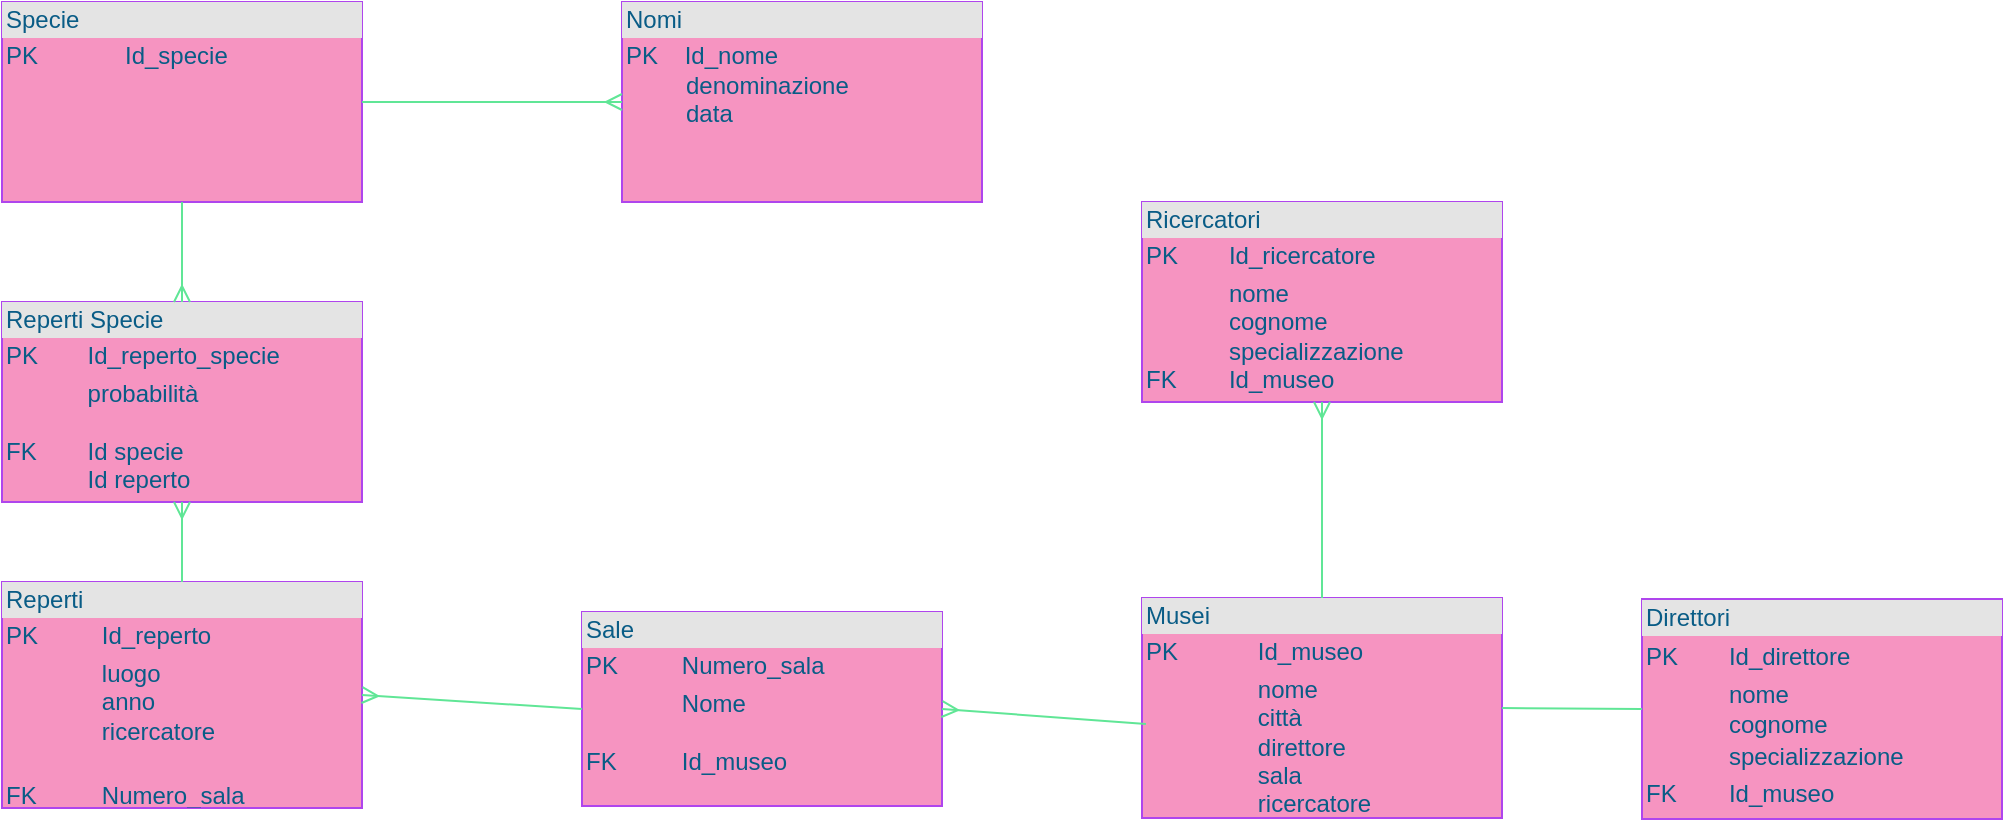 <mxfile version="13.9.9" type="github">
  <diagram name="Page-1" id="e7e014a7-5840-1c2e-5031-d8a46d1fe8dd">
    <mxGraphModel dx="868" dy="482" grid="1" gridSize="10" guides="1" tooltips="1" connect="1" arrows="1" fold="1" page="1" pageScale="1" pageWidth="1169" pageHeight="826" math="0" shadow="0">
      <root>
        <mxCell id="0" />
        <mxCell id="1" parent="0" />
        <mxCell id="k9Gx2fuPqNfP_x0ZKx_o-42" value="&lt;div style=&quot;box-sizing: border-box ; width: 100% ; background: #e4e4e4 ; padding: 2px&quot;&gt;Reperti&lt;/div&gt;&lt;table style=&quot;width: 100% ; font-size: 1em&quot; cellpadding=&quot;2&quot; cellspacing=&quot;0&quot;&gt;&lt;tbody&gt;&lt;tr&gt;&lt;td&gt;PK&lt;/td&gt;&lt;td&gt;Id_reperto&lt;/td&gt;&lt;/tr&gt;&lt;tr&gt;&lt;td&gt;&amp;nbsp; &amp;nbsp; &amp;nbsp; &amp;nbsp;&lt;br&gt;&lt;br&gt;&lt;/td&gt;&lt;td&gt;luogo&lt;br&gt;anno&lt;br&gt;ricercatore&lt;br&gt;&lt;br&gt;&lt;/td&gt;&lt;/tr&gt;&lt;tr&gt;&lt;td&gt;FK&amp;nbsp;&amp;nbsp;&lt;/td&gt;&lt;td&gt;Numero_sala&lt;br&gt;&lt;/td&gt;&lt;/tr&gt;&lt;/tbody&gt;&lt;/table&gt;" style="verticalAlign=top;align=left;overflow=fill;html=1;fillColor=#F694C1;strokeColor=#AF45ED;fontColor=#095C86;" parent="1" vertex="1">
          <mxGeometry x="140" y="350" width="180" height="113" as="geometry" />
        </mxCell>
        <mxCell id="k9Gx2fuPqNfP_x0ZKx_o-44" value="&lt;div style=&quot;box-sizing: border-box ; width: 100% ; background: #e4e4e4 ; padding: 2px&quot;&gt;Ricercatori&lt;/div&gt;&lt;table style=&quot;width: 100% ; font-size: 1em&quot; cellpadding=&quot;2&quot; cellspacing=&quot;0&quot;&gt;&lt;tbody&gt;&lt;tr&gt;&lt;td&gt;PK&lt;/td&gt;&lt;td&gt;Id_ricercatore&lt;/td&gt;&lt;/tr&gt;&lt;tr&gt;&lt;td&gt;&amp;nbsp; &amp;nbsp; &amp;nbsp; &amp;nbsp;&lt;br&gt;&lt;br&gt;&lt;br&gt;FK&lt;/td&gt;&lt;td&gt;nome&lt;br&gt;cognome&lt;br&gt;specializzazione&lt;br&gt;Id_museo&lt;/td&gt;&lt;/tr&gt;&lt;/tbody&gt;&lt;/table&gt;" style="verticalAlign=top;align=left;overflow=fill;html=1;fillColor=#F694C1;strokeColor=#AF45ED;fontColor=#095C86;" parent="1" vertex="1">
          <mxGeometry x="710" y="160" width="180" height="100" as="geometry" />
        </mxCell>
        <mxCell id="k9Gx2fuPqNfP_x0ZKx_o-45" value="&lt;div style=&quot;box-sizing: border-box ; width: 100% ; background: #e4e4e4 ; padding: 2px&quot;&gt;Sale&lt;/div&gt;&lt;table style=&quot;width: 100% ; font-size: 1em&quot; cellpadding=&quot;2&quot; cellspacing=&quot;0&quot;&gt;&lt;tbody&gt;&lt;tr&gt;&lt;td&gt;PK&lt;/td&gt;&lt;td&gt;Numero_sala&lt;/td&gt;&lt;/tr&gt;&lt;tr&gt;&lt;td&gt;&amp;nbsp; &amp;nbsp; &amp;nbsp; &amp;nbsp;&lt;br&gt;FK&lt;/td&gt;&lt;td&gt;Nome&lt;br&gt;&lt;br&gt;Id_museo&lt;br&gt;&lt;br&gt;&lt;/td&gt;&lt;/tr&gt;&lt;/tbody&gt;&lt;/table&gt;" style="verticalAlign=top;align=left;overflow=fill;html=1;fillColor=#F694C1;strokeColor=#AF45ED;fontColor=#095C86;" parent="1" vertex="1">
          <mxGeometry x="430" y="365" width="180" height="97" as="geometry" />
        </mxCell>
        <mxCell id="k9Gx2fuPqNfP_x0ZKx_o-46" value="&lt;div style=&quot;box-sizing: border-box ; width: 100% ; background: #e4e4e4 ; padding: 2px&quot;&gt;Musei&lt;/div&gt;&lt;table style=&quot;width: 100% ; font-size: 1em&quot; cellpadding=&quot;2&quot; cellspacing=&quot;0&quot;&gt;&lt;tbody&gt;&lt;tr&gt;&lt;td&gt;PK&lt;/td&gt;&lt;td&gt;Id_museo&lt;/td&gt;&lt;/tr&gt;&lt;tr&gt;&lt;td&gt;&amp;nbsp; &amp;nbsp; &amp;nbsp; &amp;nbsp;&lt;br&gt;&lt;br&gt;&lt;/td&gt;&lt;td&gt;nome&lt;br&gt;città&lt;br&gt;direttore&lt;br&gt;sala&lt;br&gt;ricercatore&lt;/td&gt;&lt;/tr&gt;&lt;tr&gt;&lt;td&gt;&lt;/td&gt;&lt;td&gt;&lt;br&gt;&lt;/td&gt;&lt;/tr&gt;&lt;/tbody&gt;&lt;/table&gt;" style="verticalAlign=top;align=left;overflow=fill;html=1;fillColor=#F694C1;strokeColor=#AF45ED;fontColor=#095C86;" parent="1" vertex="1">
          <mxGeometry x="710" y="358" width="180" height="110" as="geometry" />
        </mxCell>
        <mxCell id="k9Gx2fuPqNfP_x0ZKx_o-49" style="edgeStyle=orthogonalEdgeStyle;rounded=0;orthogonalLoop=1;jettySize=auto;html=1;entryX=0;entryY=0.25;entryDx=0;entryDy=0;strokeColor=none;endArrow=ERmany;endFill=0;fontColor=#095C86;" parent="1" source="k9Gx2fuPqNfP_x0ZKx_o-47" target="k9Gx2fuPqNfP_x0ZKx_o-48" edge="1">
          <mxGeometry relative="1" as="geometry" />
        </mxCell>
        <mxCell id="k9Gx2fuPqNfP_x0ZKx_o-47" value="&lt;div style=&quot;box-sizing: border-box ; width: 100% ; background: #e4e4e4 ; padding: 2px&quot;&gt;Specie&lt;/div&gt;&lt;table style=&quot;width: 100% ; font-size: 1em&quot; cellpadding=&quot;2&quot; cellspacing=&quot;0&quot;&gt;&lt;tbody&gt;&lt;tr&gt;&lt;td&gt;PK&lt;/td&gt;&lt;td&gt;Id_specie&lt;/td&gt;&lt;/tr&gt;&lt;tr&gt;&lt;td&gt;&amp;nbsp; &amp;nbsp; &amp;nbsp; &amp;nbsp;&lt;br&gt;&lt;br&gt;&lt;/td&gt;&lt;td&gt;&lt;br&gt;&lt;br&gt;&lt;/td&gt;&lt;/tr&gt;&lt;/tbody&gt;&lt;/table&gt;" style="verticalAlign=top;align=left;overflow=fill;html=1;fillColor=#F694C1;strokeColor=#AF45ED;fontColor=#095C86;" parent="1" vertex="1">
          <mxGeometry x="140" y="60" width="180" height="100" as="geometry" />
        </mxCell>
        <mxCell id="k9Gx2fuPqNfP_x0ZKx_o-48" value="&lt;div style=&quot;box-sizing: border-box ; width: 100% ; background: #e4e4e4 ; padding: 2px&quot;&gt;Nomi&lt;/div&gt;&lt;table style=&quot;width: 100% ; font-size: 1em&quot; cellpadding=&quot;2&quot; cellspacing=&quot;0&quot;&gt;&lt;tbody&gt;&lt;tr&gt;&lt;td&gt;PK&amp;nbsp; &amp;nbsp; Id_nome&lt;br&gt;&amp;nbsp; &amp;nbsp; &amp;nbsp; &amp;nbsp; &amp;nbsp;denominazione&lt;br&gt;&amp;nbsp; &amp;nbsp; &amp;nbsp; &amp;nbsp; &amp;nbsp;data&amp;nbsp; &amp;nbsp;&lt;/td&gt;&lt;td&gt;&lt;br&gt;&lt;/td&gt;&lt;/tr&gt;&lt;tr&gt;&lt;td&gt;&lt;/td&gt;&lt;td&gt;&lt;br&gt;&lt;/td&gt;&lt;/tr&gt;&lt;/tbody&gt;&lt;/table&gt;" style="verticalAlign=top;align=left;overflow=fill;html=1;fillColor=#F694C1;strokeColor=#AF45ED;fontColor=#095C86;" parent="1" vertex="1">
          <mxGeometry x="450" y="60" width="180" height="100" as="geometry" />
        </mxCell>
        <mxCell id="k9Gx2fuPqNfP_x0ZKx_o-52" style="edgeStyle=orthogonalEdgeStyle;rounded=0;orthogonalLoop=1;jettySize=auto;html=1;exitX=0.5;exitY=1;exitDx=0;exitDy=0;endArrow=ERmany;endFill=0;strokeColor=#60E696;fontColor=#095C86;" parent="1" source="k9Gx2fuPqNfP_x0ZKx_o-45" target="k9Gx2fuPqNfP_x0ZKx_o-45" edge="1">
          <mxGeometry relative="1" as="geometry" />
        </mxCell>
        <mxCell id="k9Gx2fuPqNfP_x0ZKx_o-54" value="&lt;div style=&quot;box-sizing: border-box ; width: 100% ; background: #e4e4e4 ; padding: 2px&quot;&gt;Reperti Specie&lt;/div&gt;&lt;table style=&quot;width: 100% ; font-size: 1em&quot; cellpadding=&quot;2&quot; cellspacing=&quot;0&quot;&gt;&lt;tbody&gt;&lt;tr&gt;&lt;td&gt;PK&lt;/td&gt;&lt;td&gt;Id_reperto_specie&lt;/td&gt;&lt;/tr&gt;&lt;tr&gt;&lt;td&gt;&amp;nbsp; &amp;nbsp; &amp;nbsp; &amp;nbsp;&lt;br&gt;FK&amp;nbsp; &amp;nbsp;&lt;/td&gt;&lt;td&gt;probabilità&lt;br&gt;&lt;br&gt;Id specie&lt;br&gt;Id reperto&lt;br&gt;&lt;/td&gt;&lt;/tr&gt;&lt;/tbody&gt;&lt;/table&gt;" style="verticalAlign=top;align=left;overflow=fill;html=1;fillColor=#F694C1;strokeColor=#AF45ED;fontColor=#095C86;" parent="1" vertex="1">
          <mxGeometry x="140" y="210" width="180" height="100" as="geometry" />
        </mxCell>
        <mxCell id="EliRbaowONpURZ0K4C7K-1" value="&lt;div style=&quot;box-sizing: border-box ; width: 100% ; background: #e4e4e4 ; padding: 2px&quot;&gt;&lt;font style=&quot;vertical-align: inherit&quot;&gt;&lt;font style=&quot;vertical-align: inherit&quot;&gt;Direttori&lt;/font&gt;&lt;/font&gt;&lt;/div&gt;&lt;table style=&quot;width: 100% ; font-size: 1em&quot; cellpadding=&quot;2&quot; cellspacing=&quot;0&quot;&gt;&lt;tbody&gt;&lt;tr&gt;&lt;td&gt;&lt;font style=&quot;vertical-align: inherit&quot;&gt;&lt;font style=&quot;vertical-align: inherit&quot;&gt;PK&lt;/font&gt;&lt;/font&gt;&lt;/td&gt;&lt;td&gt;&lt;font style=&quot;vertical-align: inherit&quot;&gt;&lt;font style=&quot;vertical-align: inherit&quot;&gt;Id_direttore&lt;/font&gt;&lt;/font&gt;&lt;/td&gt;&lt;/tr&gt;&lt;tr&gt;&lt;td&gt;&amp;nbsp; &amp;nbsp; &amp;nbsp; &amp;nbsp;&lt;br&gt;&lt;br&gt;&lt;/td&gt;&lt;td&gt;&lt;font style=&quot;vertical-align: inherit&quot;&gt;&lt;font style=&quot;vertical-align: inherit&quot;&gt;nome &lt;/font&gt;&lt;/font&gt;&lt;br&gt;&lt;font style=&quot;vertical-align: inherit&quot;&gt;&lt;font style=&quot;vertical-align: inherit&quot;&gt;cognome&lt;/font&gt;&lt;/font&gt;&lt;br&gt;&lt;font style=&quot;vertical-align: inherit&quot;&gt;&lt;font style=&quot;vertical-align: inherit&quot;&gt;specializzazione&lt;/font&gt;&lt;/font&gt;&lt;/td&gt;&lt;/tr&gt;&lt;tr&gt;&lt;td&gt;FK&lt;/td&gt;&lt;td&gt;Id_museo&lt;/td&gt;&lt;/tr&gt;&lt;/tbody&gt;&lt;/table&gt;" style="verticalAlign=top;align=left;overflow=fill;html=1;fillColor=#F694C1;strokeColor=#AF45ED;fontColor=#095C86;" parent="1" vertex="1">
          <mxGeometry x="960" y="358.5" width="180" height="110" as="geometry" />
        </mxCell>
        <mxCell id="EliRbaowONpURZ0K4C7K-2" value="" style="endArrow=none;html=1;exitX=1;exitY=0.5;exitDx=0;exitDy=0;entryX=0;entryY=0.5;entryDx=0;entryDy=0;strokeColor=#60E696;fontColor=#095C86;" parent="1" source="k9Gx2fuPqNfP_x0ZKx_o-46" target="EliRbaowONpURZ0K4C7K-1" edge="1">
          <mxGeometry width="50" height="50" relative="1" as="geometry">
            <mxPoint x="1080" y="280" as="sourcePoint" />
            <mxPoint x="1130" y="230" as="targetPoint" />
            <Array as="points" />
          </mxGeometry>
        </mxCell>
        <mxCell id="EliRbaowONpURZ0K4C7K-3" value="" style="endArrow=ERmany;html=1;endFill=0;entryX=0.5;entryY=0;entryDx=0;entryDy=0;exitX=0.5;exitY=1;exitDx=0;exitDy=0;strokeColor=#60E696;fontColor=#095C86;" parent="1" source="k9Gx2fuPqNfP_x0ZKx_o-47" target="k9Gx2fuPqNfP_x0ZKx_o-54" edge="1">
          <mxGeometry width="50" height="50" relative="1" as="geometry">
            <mxPoint x="230" y="160" as="sourcePoint" />
            <mxPoint x="360" y="150" as="targetPoint" />
          </mxGeometry>
        </mxCell>
        <mxCell id="EliRbaowONpURZ0K4C7K-5" value="" style="endArrow=ERmany;html=1;endFill=0;exitX=0.5;exitY=0;exitDx=0;exitDy=0;entryX=0.5;entryY=1;entryDx=0;entryDy=0;strokeColor=#60E696;fontColor=#095C86;" parent="1" source="k9Gx2fuPqNfP_x0ZKx_o-42" target="k9Gx2fuPqNfP_x0ZKx_o-54" edge="1">
          <mxGeometry width="50" height="50" relative="1" as="geometry">
            <mxPoint x="440" y="300" as="sourcePoint" />
            <mxPoint x="490" y="250" as="targetPoint" />
          </mxGeometry>
        </mxCell>
        <mxCell id="EliRbaowONpURZ0K4C7K-6" value="" style="endArrow=ERmany;html=1;endFill=0;exitX=0;exitY=0.5;exitDx=0;exitDy=0;entryX=1;entryY=0.5;entryDx=0;entryDy=0;strokeColor=#60E696;fontColor=#095C86;" parent="1" source="k9Gx2fuPqNfP_x0ZKx_o-45" target="k9Gx2fuPqNfP_x0ZKx_o-42" edge="1">
          <mxGeometry width="50" height="50" relative="1" as="geometry">
            <mxPoint x="490" y="280" as="sourcePoint" />
            <mxPoint x="540" y="230" as="targetPoint" />
          </mxGeometry>
        </mxCell>
        <mxCell id="EliRbaowONpURZ0K4C7K-7" value="" style="endArrow=ERmany;html=1;endFill=0;exitX=1;exitY=0.5;exitDx=0;exitDy=0;entryX=0;entryY=0.5;entryDx=0;entryDy=0;strokeColor=#60E696;fontColor=#095C86;" parent="1" source="k9Gx2fuPqNfP_x0ZKx_o-47" target="k9Gx2fuPqNfP_x0ZKx_o-48" edge="1">
          <mxGeometry width="50" height="50" relative="1" as="geometry">
            <mxPoint x="450" y="280" as="sourcePoint" />
            <mxPoint x="500" y="230" as="targetPoint" />
          </mxGeometry>
        </mxCell>
        <mxCell id="EliRbaowONpURZ0K4C7K-8" value="" style="endArrow=ERmany;html=1;endFill=0;exitX=0.5;exitY=0;exitDx=0;exitDy=0;entryX=0.5;entryY=1;entryDx=0;entryDy=0;strokeColor=#60E696;fontColor=#095C86;" parent="1" source="k9Gx2fuPqNfP_x0ZKx_o-46" target="k9Gx2fuPqNfP_x0ZKx_o-44" edge="1">
          <mxGeometry width="50" height="50" relative="1" as="geometry">
            <mxPoint x="590" y="240" as="sourcePoint" />
            <mxPoint x="640" y="190" as="targetPoint" />
          </mxGeometry>
        </mxCell>
        <mxCell id="EliRbaowONpURZ0K4C7K-9" value="" style="endArrow=ERmany;html=1;endFill=0;exitX=0.011;exitY=0.573;exitDx=0;exitDy=0;exitPerimeter=0;entryX=1;entryY=0.5;entryDx=0;entryDy=0;strokeColor=#60E696;fontColor=#095C86;" parent="1" source="k9Gx2fuPqNfP_x0ZKx_o-46" target="k9Gx2fuPqNfP_x0ZKx_o-45" edge="1">
          <mxGeometry width="50" height="50" relative="1" as="geometry">
            <mxPoint x="490" y="280" as="sourcePoint" />
            <mxPoint x="540" y="230" as="targetPoint" />
          </mxGeometry>
        </mxCell>
      </root>
    </mxGraphModel>
  </diagram>
</mxfile>

